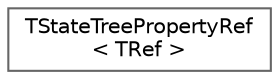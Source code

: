 digraph "Graphical Class Hierarchy"
{
 // INTERACTIVE_SVG=YES
 // LATEX_PDF_SIZE
  bgcolor="transparent";
  edge [fontname=Helvetica,fontsize=10,labelfontname=Helvetica,labelfontsize=10];
  node [fontname=Helvetica,fontsize=10,shape=box,height=0.2,width=0.4];
  rankdir="LR";
  Node0 [id="Node000000",label="TStateTreePropertyRef\l\< TRef \>",height=0.2,width=0.4,color="grey40", fillcolor="white", style="filled",URL="$d5/dbd/structTStateTreePropertyRef.html",tooltip="TStateTreePropertyRef is a type-safe FStateTreePropertyRef wrapper against a single given type."];
}
